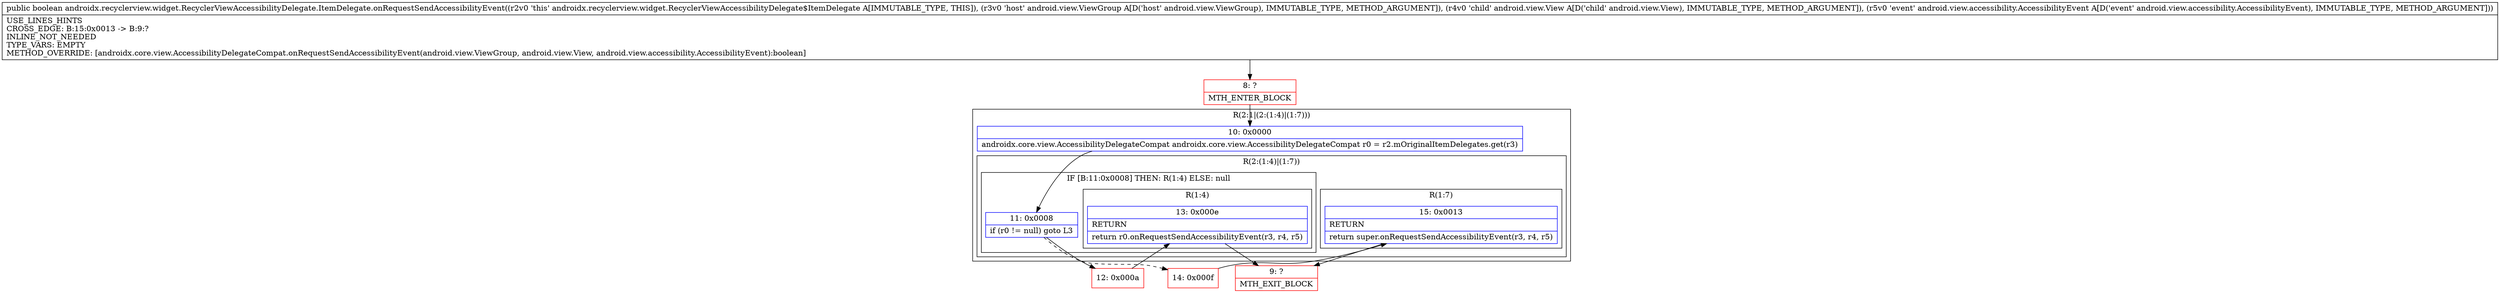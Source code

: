 digraph "CFG forandroidx.recyclerview.widget.RecyclerViewAccessibilityDelegate.ItemDelegate.onRequestSendAccessibilityEvent(Landroid\/view\/ViewGroup;Landroid\/view\/View;Landroid\/view\/accessibility\/AccessibilityEvent;)Z" {
subgraph cluster_Region_1273808148 {
label = "R(2:1|(2:(1:4)|(1:7)))";
node [shape=record,color=blue];
Node_10 [shape=record,label="{10\:\ 0x0000|androidx.core.view.AccessibilityDelegateCompat androidx.core.view.AccessibilityDelegateCompat r0 = r2.mOriginalItemDelegates.get(r3)\l}"];
subgraph cluster_Region_2103792473 {
label = "R(2:(1:4)|(1:7))";
node [shape=record,color=blue];
subgraph cluster_IfRegion_281310469 {
label = "IF [B:11:0x0008] THEN: R(1:4) ELSE: null";
node [shape=record,color=blue];
Node_11 [shape=record,label="{11\:\ 0x0008|if (r0 != null) goto L3\l}"];
subgraph cluster_Region_2004858829 {
label = "R(1:4)";
node [shape=record,color=blue];
Node_13 [shape=record,label="{13\:\ 0x000e|RETURN\l|return r0.onRequestSendAccessibilityEvent(r3, r4, r5)\l}"];
}
}
subgraph cluster_Region_646916342 {
label = "R(1:7)";
node [shape=record,color=blue];
Node_15 [shape=record,label="{15\:\ 0x0013|RETURN\l|return super.onRequestSendAccessibilityEvent(r3, r4, r5)\l}"];
}
}
}
Node_8 [shape=record,color=red,label="{8\:\ ?|MTH_ENTER_BLOCK\l}"];
Node_12 [shape=record,color=red,label="{12\:\ 0x000a}"];
Node_9 [shape=record,color=red,label="{9\:\ ?|MTH_EXIT_BLOCK\l}"];
Node_14 [shape=record,color=red,label="{14\:\ 0x000f}"];
MethodNode[shape=record,label="{public boolean androidx.recyclerview.widget.RecyclerViewAccessibilityDelegate.ItemDelegate.onRequestSendAccessibilityEvent((r2v0 'this' androidx.recyclerview.widget.RecyclerViewAccessibilityDelegate$ItemDelegate A[IMMUTABLE_TYPE, THIS]), (r3v0 'host' android.view.ViewGroup A[D('host' android.view.ViewGroup), IMMUTABLE_TYPE, METHOD_ARGUMENT]), (r4v0 'child' android.view.View A[D('child' android.view.View), IMMUTABLE_TYPE, METHOD_ARGUMENT]), (r5v0 'event' android.view.accessibility.AccessibilityEvent A[D('event' android.view.accessibility.AccessibilityEvent), IMMUTABLE_TYPE, METHOD_ARGUMENT]))  | USE_LINES_HINTS\lCROSS_EDGE: B:15:0x0013 \-\> B:9:?\lINLINE_NOT_NEEDED\lTYPE_VARS: EMPTY\lMETHOD_OVERRIDE: [androidx.core.view.AccessibilityDelegateCompat.onRequestSendAccessibilityEvent(android.view.ViewGroup, android.view.View, android.view.accessibility.AccessibilityEvent):boolean]\l}"];
MethodNode -> Node_8;Node_10 -> Node_11;
Node_11 -> Node_12;
Node_11 -> Node_14[style=dashed];
Node_13 -> Node_9;
Node_15 -> Node_9;
Node_8 -> Node_10;
Node_12 -> Node_13;
Node_14 -> Node_15;
}

